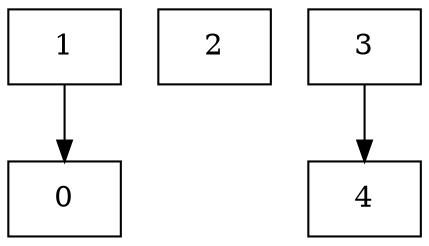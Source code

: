 digraph "Call graph" {
node0 [shape=record, label="{0}"];
node1 [shape=record, label="{1}"];
node2 [shape=record, label="{2}"];
node3 [shape=record, label="{3}"];
node4 [shape=record, label="{4}"];
node1 -> node0;

node3 -> node4;

}